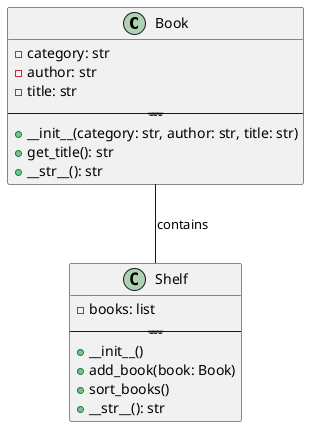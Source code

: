 @startuml Bookshelf

class Book {
    - category: str
    - author: str
    - title: str
    -------------------
    + __init__(category: str, author: str, title: str)
    + get_title(): str
    + __str__(): str
}

class Shelf {
    - books: list
    -------------------
    + __init__()
    + add_book(book: Book)
    + sort_books()
    + __str__(): str
}

Book -- Shelf : contains

@enduml